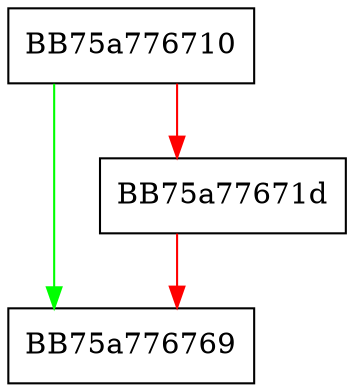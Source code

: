 digraph __acrt_initialize_multibyte {
  node [shape="box"];
  graph [splines=ortho];
  BB75a776710 -> BB75a776769 [color="green"];
  BB75a776710 -> BB75a77671d [color="red"];
  BB75a77671d -> BB75a776769 [color="red"];
}